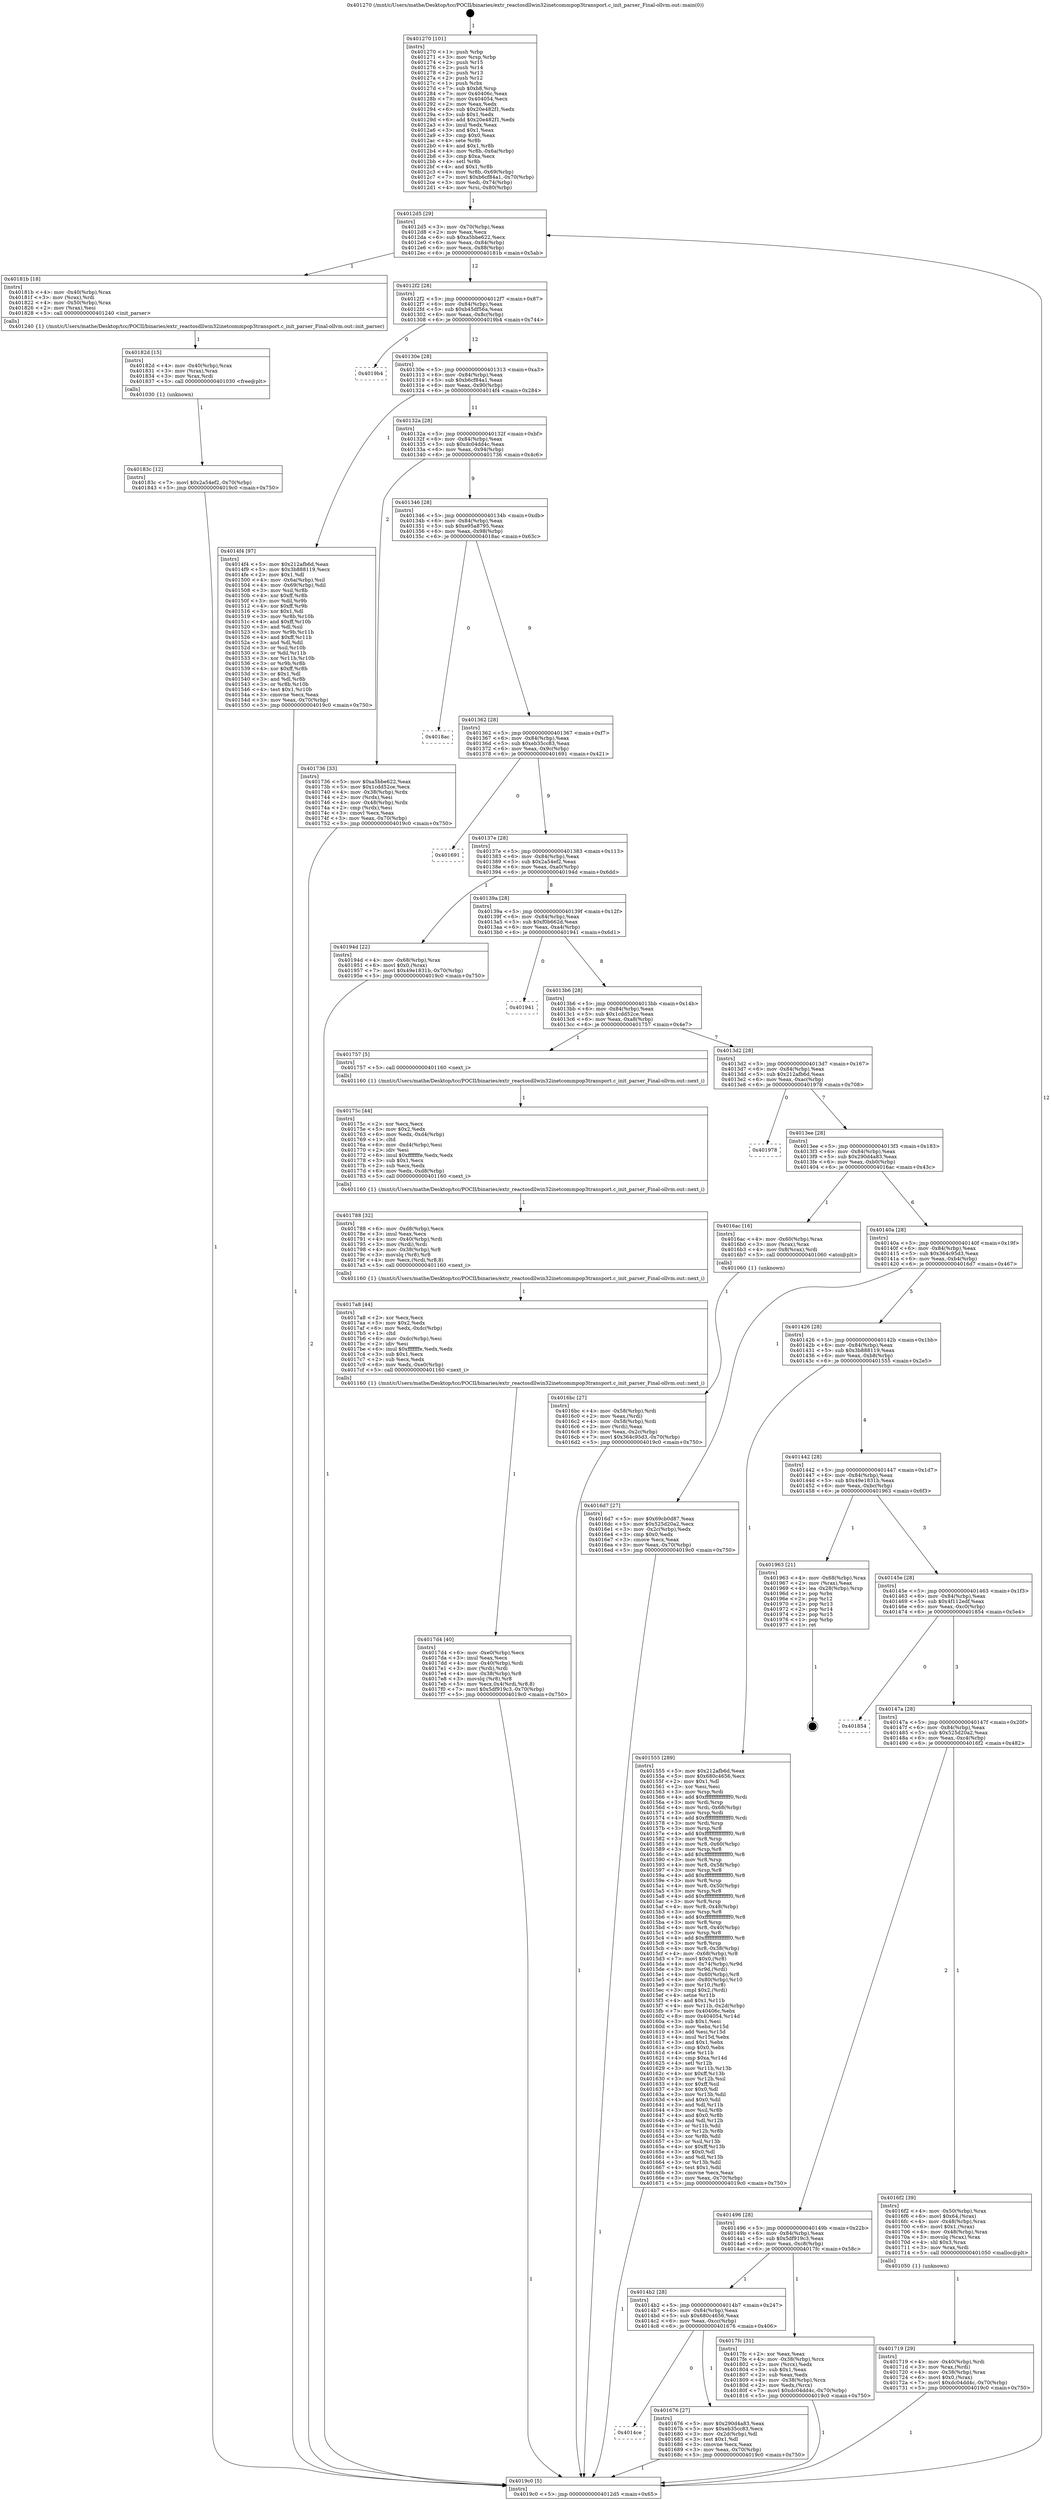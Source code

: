 digraph "0x401270" {
  label = "0x401270 (/mnt/c/Users/mathe/Desktop/tcc/POCII/binaries/extr_reactosdllwin32inetcommpop3transport.c_init_parser_Final-ollvm.out::main(0))"
  labelloc = "t"
  node[shape=record]

  Entry [label="",width=0.3,height=0.3,shape=circle,fillcolor=black,style=filled]
  "0x4012d5" [label="{
     0x4012d5 [29]\l
     | [instrs]\l
     &nbsp;&nbsp;0x4012d5 \<+3\>: mov -0x70(%rbp),%eax\l
     &nbsp;&nbsp;0x4012d8 \<+2\>: mov %eax,%ecx\l
     &nbsp;&nbsp;0x4012da \<+6\>: sub $0xa5bbe622,%ecx\l
     &nbsp;&nbsp;0x4012e0 \<+6\>: mov %eax,-0x84(%rbp)\l
     &nbsp;&nbsp;0x4012e6 \<+6\>: mov %ecx,-0x88(%rbp)\l
     &nbsp;&nbsp;0x4012ec \<+6\>: je 000000000040181b \<main+0x5ab\>\l
  }"]
  "0x40181b" [label="{
     0x40181b [18]\l
     | [instrs]\l
     &nbsp;&nbsp;0x40181b \<+4\>: mov -0x40(%rbp),%rax\l
     &nbsp;&nbsp;0x40181f \<+3\>: mov (%rax),%rdi\l
     &nbsp;&nbsp;0x401822 \<+4\>: mov -0x50(%rbp),%rax\l
     &nbsp;&nbsp;0x401826 \<+2\>: mov (%rax),%esi\l
     &nbsp;&nbsp;0x401828 \<+5\>: call 0000000000401240 \<init_parser\>\l
     | [calls]\l
     &nbsp;&nbsp;0x401240 \{1\} (/mnt/c/Users/mathe/Desktop/tcc/POCII/binaries/extr_reactosdllwin32inetcommpop3transport.c_init_parser_Final-ollvm.out::init_parser)\l
  }"]
  "0x4012f2" [label="{
     0x4012f2 [28]\l
     | [instrs]\l
     &nbsp;&nbsp;0x4012f2 \<+5\>: jmp 00000000004012f7 \<main+0x87\>\l
     &nbsp;&nbsp;0x4012f7 \<+6\>: mov -0x84(%rbp),%eax\l
     &nbsp;&nbsp;0x4012fd \<+5\>: sub $0xb45df56a,%eax\l
     &nbsp;&nbsp;0x401302 \<+6\>: mov %eax,-0x8c(%rbp)\l
     &nbsp;&nbsp;0x401308 \<+6\>: je 00000000004019b4 \<main+0x744\>\l
  }"]
  Exit [label="",width=0.3,height=0.3,shape=circle,fillcolor=black,style=filled,peripheries=2]
  "0x4019b4" [label="{
     0x4019b4\l
  }", style=dashed]
  "0x40130e" [label="{
     0x40130e [28]\l
     | [instrs]\l
     &nbsp;&nbsp;0x40130e \<+5\>: jmp 0000000000401313 \<main+0xa3\>\l
     &nbsp;&nbsp;0x401313 \<+6\>: mov -0x84(%rbp),%eax\l
     &nbsp;&nbsp;0x401319 \<+5\>: sub $0xb6cf84a1,%eax\l
     &nbsp;&nbsp;0x40131e \<+6\>: mov %eax,-0x90(%rbp)\l
     &nbsp;&nbsp;0x401324 \<+6\>: je 00000000004014f4 \<main+0x284\>\l
  }"]
  "0x40183c" [label="{
     0x40183c [12]\l
     | [instrs]\l
     &nbsp;&nbsp;0x40183c \<+7\>: movl $0x2a54ef2,-0x70(%rbp)\l
     &nbsp;&nbsp;0x401843 \<+5\>: jmp 00000000004019c0 \<main+0x750\>\l
  }"]
  "0x4014f4" [label="{
     0x4014f4 [97]\l
     | [instrs]\l
     &nbsp;&nbsp;0x4014f4 \<+5\>: mov $0x212afb6d,%eax\l
     &nbsp;&nbsp;0x4014f9 \<+5\>: mov $0x3b888119,%ecx\l
     &nbsp;&nbsp;0x4014fe \<+2\>: mov $0x1,%dl\l
     &nbsp;&nbsp;0x401500 \<+4\>: mov -0x6a(%rbp),%sil\l
     &nbsp;&nbsp;0x401504 \<+4\>: mov -0x69(%rbp),%dil\l
     &nbsp;&nbsp;0x401508 \<+3\>: mov %sil,%r8b\l
     &nbsp;&nbsp;0x40150b \<+4\>: xor $0xff,%r8b\l
     &nbsp;&nbsp;0x40150f \<+3\>: mov %dil,%r9b\l
     &nbsp;&nbsp;0x401512 \<+4\>: xor $0xff,%r9b\l
     &nbsp;&nbsp;0x401516 \<+3\>: xor $0x1,%dl\l
     &nbsp;&nbsp;0x401519 \<+3\>: mov %r8b,%r10b\l
     &nbsp;&nbsp;0x40151c \<+4\>: and $0xff,%r10b\l
     &nbsp;&nbsp;0x401520 \<+3\>: and %dl,%sil\l
     &nbsp;&nbsp;0x401523 \<+3\>: mov %r9b,%r11b\l
     &nbsp;&nbsp;0x401526 \<+4\>: and $0xff,%r11b\l
     &nbsp;&nbsp;0x40152a \<+3\>: and %dl,%dil\l
     &nbsp;&nbsp;0x40152d \<+3\>: or %sil,%r10b\l
     &nbsp;&nbsp;0x401530 \<+3\>: or %dil,%r11b\l
     &nbsp;&nbsp;0x401533 \<+3\>: xor %r11b,%r10b\l
     &nbsp;&nbsp;0x401536 \<+3\>: or %r9b,%r8b\l
     &nbsp;&nbsp;0x401539 \<+4\>: xor $0xff,%r8b\l
     &nbsp;&nbsp;0x40153d \<+3\>: or $0x1,%dl\l
     &nbsp;&nbsp;0x401540 \<+3\>: and %dl,%r8b\l
     &nbsp;&nbsp;0x401543 \<+3\>: or %r8b,%r10b\l
     &nbsp;&nbsp;0x401546 \<+4\>: test $0x1,%r10b\l
     &nbsp;&nbsp;0x40154a \<+3\>: cmovne %ecx,%eax\l
     &nbsp;&nbsp;0x40154d \<+3\>: mov %eax,-0x70(%rbp)\l
     &nbsp;&nbsp;0x401550 \<+5\>: jmp 00000000004019c0 \<main+0x750\>\l
  }"]
  "0x40132a" [label="{
     0x40132a [28]\l
     | [instrs]\l
     &nbsp;&nbsp;0x40132a \<+5\>: jmp 000000000040132f \<main+0xbf\>\l
     &nbsp;&nbsp;0x40132f \<+6\>: mov -0x84(%rbp),%eax\l
     &nbsp;&nbsp;0x401335 \<+5\>: sub $0xdc04dd4c,%eax\l
     &nbsp;&nbsp;0x40133a \<+6\>: mov %eax,-0x94(%rbp)\l
     &nbsp;&nbsp;0x401340 \<+6\>: je 0000000000401736 \<main+0x4c6\>\l
  }"]
  "0x4019c0" [label="{
     0x4019c0 [5]\l
     | [instrs]\l
     &nbsp;&nbsp;0x4019c0 \<+5\>: jmp 00000000004012d5 \<main+0x65\>\l
  }"]
  "0x401270" [label="{
     0x401270 [101]\l
     | [instrs]\l
     &nbsp;&nbsp;0x401270 \<+1\>: push %rbp\l
     &nbsp;&nbsp;0x401271 \<+3\>: mov %rsp,%rbp\l
     &nbsp;&nbsp;0x401274 \<+2\>: push %r15\l
     &nbsp;&nbsp;0x401276 \<+2\>: push %r14\l
     &nbsp;&nbsp;0x401278 \<+2\>: push %r13\l
     &nbsp;&nbsp;0x40127a \<+2\>: push %r12\l
     &nbsp;&nbsp;0x40127c \<+1\>: push %rbx\l
     &nbsp;&nbsp;0x40127d \<+7\>: sub $0xb8,%rsp\l
     &nbsp;&nbsp;0x401284 \<+7\>: mov 0x40406c,%eax\l
     &nbsp;&nbsp;0x40128b \<+7\>: mov 0x404054,%ecx\l
     &nbsp;&nbsp;0x401292 \<+2\>: mov %eax,%edx\l
     &nbsp;&nbsp;0x401294 \<+6\>: sub $0x20e482f1,%edx\l
     &nbsp;&nbsp;0x40129a \<+3\>: sub $0x1,%edx\l
     &nbsp;&nbsp;0x40129d \<+6\>: add $0x20e482f1,%edx\l
     &nbsp;&nbsp;0x4012a3 \<+3\>: imul %edx,%eax\l
     &nbsp;&nbsp;0x4012a6 \<+3\>: and $0x1,%eax\l
     &nbsp;&nbsp;0x4012a9 \<+3\>: cmp $0x0,%eax\l
     &nbsp;&nbsp;0x4012ac \<+4\>: sete %r8b\l
     &nbsp;&nbsp;0x4012b0 \<+4\>: and $0x1,%r8b\l
     &nbsp;&nbsp;0x4012b4 \<+4\>: mov %r8b,-0x6a(%rbp)\l
     &nbsp;&nbsp;0x4012b8 \<+3\>: cmp $0xa,%ecx\l
     &nbsp;&nbsp;0x4012bb \<+4\>: setl %r8b\l
     &nbsp;&nbsp;0x4012bf \<+4\>: and $0x1,%r8b\l
     &nbsp;&nbsp;0x4012c3 \<+4\>: mov %r8b,-0x69(%rbp)\l
     &nbsp;&nbsp;0x4012c7 \<+7\>: movl $0xb6cf84a1,-0x70(%rbp)\l
     &nbsp;&nbsp;0x4012ce \<+3\>: mov %edi,-0x74(%rbp)\l
     &nbsp;&nbsp;0x4012d1 \<+4\>: mov %rsi,-0x80(%rbp)\l
  }"]
  "0x40182d" [label="{
     0x40182d [15]\l
     | [instrs]\l
     &nbsp;&nbsp;0x40182d \<+4\>: mov -0x40(%rbp),%rax\l
     &nbsp;&nbsp;0x401831 \<+3\>: mov (%rax),%rax\l
     &nbsp;&nbsp;0x401834 \<+3\>: mov %rax,%rdi\l
     &nbsp;&nbsp;0x401837 \<+5\>: call 0000000000401030 \<free@plt\>\l
     | [calls]\l
     &nbsp;&nbsp;0x401030 \{1\} (unknown)\l
  }"]
  "0x401736" [label="{
     0x401736 [33]\l
     | [instrs]\l
     &nbsp;&nbsp;0x401736 \<+5\>: mov $0xa5bbe622,%eax\l
     &nbsp;&nbsp;0x40173b \<+5\>: mov $0x1cdd52ce,%ecx\l
     &nbsp;&nbsp;0x401740 \<+4\>: mov -0x38(%rbp),%rdx\l
     &nbsp;&nbsp;0x401744 \<+2\>: mov (%rdx),%esi\l
     &nbsp;&nbsp;0x401746 \<+4\>: mov -0x48(%rbp),%rdx\l
     &nbsp;&nbsp;0x40174a \<+2\>: cmp (%rdx),%esi\l
     &nbsp;&nbsp;0x40174c \<+3\>: cmovl %ecx,%eax\l
     &nbsp;&nbsp;0x40174f \<+3\>: mov %eax,-0x70(%rbp)\l
     &nbsp;&nbsp;0x401752 \<+5\>: jmp 00000000004019c0 \<main+0x750\>\l
  }"]
  "0x401346" [label="{
     0x401346 [28]\l
     | [instrs]\l
     &nbsp;&nbsp;0x401346 \<+5\>: jmp 000000000040134b \<main+0xdb\>\l
     &nbsp;&nbsp;0x40134b \<+6\>: mov -0x84(%rbp),%eax\l
     &nbsp;&nbsp;0x401351 \<+5\>: sub $0xe95a8795,%eax\l
     &nbsp;&nbsp;0x401356 \<+6\>: mov %eax,-0x98(%rbp)\l
     &nbsp;&nbsp;0x40135c \<+6\>: je 00000000004018ac \<main+0x63c\>\l
  }"]
  "0x4017d4" [label="{
     0x4017d4 [40]\l
     | [instrs]\l
     &nbsp;&nbsp;0x4017d4 \<+6\>: mov -0xe0(%rbp),%ecx\l
     &nbsp;&nbsp;0x4017da \<+3\>: imul %eax,%ecx\l
     &nbsp;&nbsp;0x4017dd \<+4\>: mov -0x40(%rbp),%rdi\l
     &nbsp;&nbsp;0x4017e1 \<+3\>: mov (%rdi),%rdi\l
     &nbsp;&nbsp;0x4017e4 \<+4\>: mov -0x38(%rbp),%r8\l
     &nbsp;&nbsp;0x4017e8 \<+3\>: movslq (%r8),%r8\l
     &nbsp;&nbsp;0x4017eb \<+5\>: mov %ecx,0x4(%rdi,%r8,8)\l
     &nbsp;&nbsp;0x4017f0 \<+7\>: movl $0x5df919c3,-0x70(%rbp)\l
     &nbsp;&nbsp;0x4017f7 \<+5\>: jmp 00000000004019c0 \<main+0x750\>\l
  }"]
  "0x4018ac" [label="{
     0x4018ac\l
  }", style=dashed]
  "0x401362" [label="{
     0x401362 [28]\l
     | [instrs]\l
     &nbsp;&nbsp;0x401362 \<+5\>: jmp 0000000000401367 \<main+0xf7\>\l
     &nbsp;&nbsp;0x401367 \<+6\>: mov -0x84(%rbp),%eax\l
     &nbsp;&nbsp;0x40136d \<+5\>: sub $0xeb35cc83,%eax\l
     &nbsp;&nbsp;0x401372 \<+6\>: mov %eax,-0x9c(%rbp)\l
     &nbsp;&nbsp;0x401378 \<+6\>: je 0000000000401691 \<main+0x421\>\l
  }"]
  "0x4017a8" [label="{
     0x4017a8 [44]\l
     | [instrs]\l
     &nbsp;&nbsp;0x4017a8 \<+2\>: xor %ecx,%ecx\l
     &nbsp;&nbsp;0x4017aa \<+5\>: mov $0x2,%edx\l
     &nbsp;&nbsp;0x4017af \<+6\>: mov %edx,-0xdc(%rbp)\l
     &nbsp;&nbsp;0x4017b5 \<+1\>: cltd\l
     &nbsp;&nbsp;0x4017b6 \<+6\>: mov -0xdc(%rbp),%esi\l
     &nbsp;&nbsp;0x4017bc \<+2\>: idiv %esi\l
     &nbsp;&nbsp;0x4017be \<+6\>: imul $0xfffffffe,%edx,%edx\l
     &nbsp;&nbsp;0x4017c4 \<+3\>: sub $0x1,%ecx\l
     &nbsp;&nbsp;0x4017c7 \<+2\>: sub %ecx,%edx\l
     &nbsp;&nbsp;0x4017c9 \<+6\>: mov %edx,-0xe0(%rbp)\l
     &nbsp;&nbsp;0x4017cf \<+5\>: call 0000000000401160 \<next_i\>\l
     | [calls]\l
     &nbsp;&nbsp;0x401160 \{1\} (/mnt/c/Users/mathe/Desktop/tcc/POCII/binaries/extr_reactosdllwin32inetcommpop3transport.c_init_parser_Final-ollvm.out::next_i)\l
  }"]
  "0x401691" [label="{
     0x401691\l
  }", style=dashed]
  "0x40137e" [label="{
     0x40137e [28]\l
     | [instrs]\l
     &nbsp;&nbsp;0x40137e \<+5\>: jmp 0000000000401383 \<main+0x113\>\l
     &nbsp;&nbsp;0x401383 \<+6\>: mov -0x84(%rbp),%eax\l
     &nbsp;&nbsp;0x401389 \<+5\>: sub $0x2a54ef2,%eax\l
     &nbsp;&nbsp;0x40138e \<+6\>: mov %eax,-0xa0(%rbp)\l
     &nbsp;&nbsp;0x401394 \<+6\>: je 000000000040194d \<main+0x6dd\>\l
  }"]
  "0x401788" [label="{
     0x401788 [32]\l
     | [instrs]\l
     &nbsp;&nbsp;0x401788 \<+6\>: mov -0xd8(%rbp),%ecx\l
     &nbsp;&nbsp;0x40178e \<+3\>: imul %eax,%ecx\l
     &nbsp;&nbsp;0x401791 \<+4\>: mov -0x40(%rbp),%rdi\l
     &nbsp;&nbsp;0x401795 \<+3\>: mov (%rdi),%rdi\l
     &nbsp;&nbsp;0x401798 \<+4\>: mov -0x38(%rbp),%r8\l
     &nbsp;&nbsp;0x40179c \<+3\>: movslq (%r8),%r8\l
     &nbsp;&nbsp;0x40179f \<+4\>: mov %ecx,(%rdi,%r8,8)\l
     &nbsp;&nbsp;0x4017a3 \<+5\>: call 0000000000401160 \<next_i\>\l
     | [calls]\l
     &nbsp;&nbsp;0x401160 \{1\} (/mnt/c/Users/mathe/Desktop/tcc/POCII/binaries/extr_reactosdllwin32inetcommpop3transport.c_init_parser_Final-ollvm.out::next_i)\l
  }"]
  "0x40194d" [label="{
     0x40194d [22]\l
     | [instrs]\l
     &nbsp;&nbsp;0x40194d \<+4\>: mov -0x68(%rbp),%rax\l
     &nbsp;&nbsp;0x401951 \<+6\>: movl $0x0,(%rax)\l
     &nbsp;&nbsp;0x401957 \<+7\>: movl $0x49e1831b,-0x70(%rbp)\l
     &nbsp;&nbsp;0x40195e \<+5\>: jmp 00000000004019c0 \<main+0x750\>\l
  }"]
  "0x40139a" [label="{
     0x40139a [28]\l
     | [instrs]\l
     &nbsp;&nbsp;0x40139a \<+5\>: jmp 000000000040139f \<main+0x12f\>\l
     &nbsp;&nbsp;0x40139f \<+6\>: mov -0x84(%rbp),%eax\l
     &nbsp;&nbsp;0x4013a5 \<+5\>: sub $0xf0b662d,%eax\l
     &nbsp;&nbsp;0x4013aa \<+6\>: mov %eax,-0xa4(%rbp)\l
     &nbsp;&nbsp;0x4013b0 \<+6\>: je 0000000000401941 \<main+0x6d1\>\l
  }"]
  "0x40175c" [label="{
     0x40175c [44]\l
     | [instrs]\l
     &nbsp;&nbsp;0x40175c \<+2\>: xor %ecx,%ecx\l
     &nbsp;&nbsp;0x40175e \<+5\>: mov $0x2,%edx\l
     &nbsp;&nbsp;0x401763 \<+6\>: mov %edx,-0xd4(%rbp)\l
     &nbsp;&nbsp;0x401769 \<+1\>: cltd\l
     &nbsp;&nbsp;0x40176a \<+6\>: mov -0xd4(%rbp),%esi\l
     &nbsp;&nbsp;0x401770 \<+2\>: idiv %esi\l
     &nbsp;&nbsp;0x401772 \<+6\>: imul $0xfffffffe,%edx,%edx\l
     &nbsp;&nbsp;0x401778 \<+3\>: sub $0x1,%ecx\l
     &nbsp;&nbsp;0x40177b \<+2\>: sub %ecx,%edx\l
     &nbsp;&nbsp;0x40177d \<+6\>: mov %edx,-0xd8(%rbp)\l
     &nbsp;&nbsp;0x401783 \<+5\>: call 0000000000401160 \<next_i\>\l
     | [calls]\l
     &nbsp;&nbsp;0x401160 \{1\} (/mnt/c/Users/mathe/Desktop/tcc/POCII/binaries/extr_reactosdllwin32inetcommpop3transport.c_init_parser_Final-ollvm.out::next_i)\l
  }"]
  "0x401941" [label="{
     0x401941\l
  }", style=dashed]
  "0x4013b6" [label="{
     0x4013b6 [28]\l
     | [instrs]\l
     &nbsp;&nbsp;0x4013b6 \<+5\>: jmp 00000000004013bb \<main+0x14b\>\l
     &nbsp;&nbsp;0x4013bb \<+6\>: mov -0x84(%rbp),%eax\l
     &nbsp;&nbsp;0x4013c1 \<+5\>: sub $0x1cdd52ce,%eax\l
     &nbsp;&nbsp;0x4013c6 \<+6\>: mov %eax,-0xa8(%rbp)\l
     &nbsp;&nbsp;0x4013cc \<+6\>: je 0000000000401757 \<main+0x4e7\>\l
  }"]
  "0x401719" [label="{
     0x401719 [29]\l
     | [instrs]\l
     &nbsp;&nbsp;0x401719 \<+4\>: mov -0x40(%rbp),%rdi\l
     &nbsp;&nbsp;0x40171d \<+3\>: mov %rax,(%rdi)\l
     &nbsp;&nbsp;0x401720 \<+4\>: mov -0x38(%rbp),%rax\l
     &nbsp;&nbsp;0x401724 \<+6\>: movl $0x0,(%rax)\l
     &nbsp;&nbsp;0x40172a \<+7\>: movl $0xdc04dd4c,-0x70(%rbp)\l
     &nbsp;&nbsp;0x401731 \<+5\>: jmp 00000000004019c0 \<main+0x750\>\l
  }"]
  "0x401757" [label="{
     0x401757 [5]\l
     | [instrs]\l
     &nbsp;&nbsp;0x401757 \<+5\>: call 0000000000401160 \<next_i\>\l
     | [calls]\l
     &nbsp;&nbsp;0x401160 \{1\} (/mnt/c/Users/mathe/Desktop/tcc/POCII/binaries/extr_reactosdllwin32inetcommpop3transport.c_init_parser_Final-ollvm.out::next_i)\l
  }"]
  "0x4013d2" [label="{
     0x4013d2 [28]\l
     | [instrs]\l
     &nbsp;&nbsp;0x4013d2 \<+5\>: jmp 00000000004013d7 \<main+0x167\>\l
     &nbsp;&nbsp;0x4013d7 \<+6\>: mov -0x84(%rbp),%eax\l
     &nbsp;&nbsp;0x4013dd \<+5\>: sub $0x212afb6d,%eax\l
     &nbsp;&nbsp;0x4013e2 \<+6\>: mov %eax,-0xac(%rbp)\l
     &nbsp;&nbsp;0x4013e8 \<+6\>: je 0000000000401978 \<main+0x708\>\l
  }"]
  "0x4016bc" [label="{
     0x4016bc [27]\l
     | [instrs]\l
     &nbsp;&nbsp;0x4016bc \<+4\>: mov -0x58(%rbp),%rdi\l
     &nbsp;&nbsp;0x4016c0 \<+2\>: mov %eax,(%rdi)\l
     &nbsp;&nbsp;0x4016c2 \<+4\>: mov -0x58(%rbp),%rdi\l
     &nbsp;&nbsp;0x4016c6 \<+2\>: mov (%rdi),%eax\l
     &nbsp;&nbsp;0x4016c8 \<+3\>: mov %eax,-0x2c(%rbp)\l
     &nbsp;&nbsp;0x4016cb \<+7\>: movl $0x364c95d3,-0x70(%rbp)\l
     &nbsp;&nbsp;0x4016d2 \<+5\>: jmp 00000000004019c0 \<main+0x750\>\l
  }"]
  "0x401978" [label="{
     0x401978\l
  }", style=dashed]
  "0x4013ee" [label="{
     0x4013ee [28]\l
     | [instrs]\l
     &nbsp;&nbsp;0x4013ee \<+5\>: jmp 00000000004013f3 \<main+0x183\>\l
     &nbsp;&nbsp;0x4013f3 \<+6\>: mov -0x84(%rbp),%eax\l
     &nbsp;&nbsp;0x4013f9 \<+5\>: sub $0x290d4a83,%eax\l
     &nbsp;&nbsp;0x4013fe \<+6\>: mov %eax,-0xb0(%rbp)\l
     &nbsp;&nbsp;0x401404 \<+6\>: je 00000000004016ac \<main+0x43c\>\l
  }"]
  "0x4014ce" [label="{
     0x4014ce\l
  }", style=dashed]
  "0x4016ac" [label="{
     0x4016ac [16]\l
     | [instrs]\l
     &nbsp;&nbsp;0x4016ac \<+4\>: mov -0x60(%rbp),%rax\l
     &nbsp;&nbsp;0x4016b0 \<+3\>: mov (%rax),%rax\l
     &nbsp;&nbsp;0x4016b3 \<+4\>: mov 0x8(%rax),%rdi\l
     &nbsp;&nbsp;0x4016b7 \<+5\>: call 0000000000401060 \<atoi@plt\>\l
     | [calls]\l
     &nbsp;&nbsp;0x401060 \{1\} (unknown)\l
  }"]
  "0x40140a" [label="{
     0x40140a [28]\l
     | [instrs]\l
     &nbsp;&nbsp;0x40140a \<+5\>: jmp 000000000040140f \<main+0x19f\>\l
     &nbsp;&nbsp;0x40140f \<+6\>: mov -0x84(%rbp),%eax\l
     &nbsp;&nbsp;0x401415 \<+5\>: sub $0x364c95d3,%eax\l
     &nbsp;&nbsp;0x40141a \<+6\>: mov %eax,-0xb4(%rbp)\l
     &nbsp;&nbsp;0x401420 \<+6\>: je 00000000004016d7 \<main+0x467\>\l
  }"]
  "0x401676" [label="{
     0x401676 [27]\l
     | [instrs]\l
     &nbsp;&nbsp;0x401676 \<+5\>: mov $0x290d4a83,%eax\l
     &nbsp;&nbsp;0x40167b \<+5\>: mov $0xeb35cc83,%ecx\l
     &nbsp;&nbsp;0x401680 \<+3\>: mov -0x2d(%rbp),%dl\l
     &nbsp;&nbsp;0x401683 \<+3\>: test $0x1,%dl\l
     &nbsp;&nbsp;0x401686 \<+3\>: cmovne %ecx,%eax\l
     &nbsp;&nbsp;0x401689 \<+3\>: mov %eax,-0x70(%rbp)\l
     &nbsp;&nbsp;0x40168c \<+5\>: jmp 00000000004019c0 \<main+0x750\>\l
  }"]
  "0x4016d7" [label="{
     0x4016d7 [27]\l
     | [instrs]\l
     &nbsp;&nbsp;0x4016d7 \<+5\>: mov $0x69cb0d87,%eax\l
     &nbsp;&nbsp;0x4016dc \<+5\>: mov $0x525d20a2,%ecx\l
     &nbsp;&nbsp;0x4016e1 \<+3\>: mov -0x2c(%rbp),%edx\l
     &nbsp;&nbsp;0x4016e4 \<+3\>: cmp $0x0,%edx\l
     &nbsp;&nbsp;0x4016e7 \<+3\>: cmove %ecx,%eax\l
     &nbsp;&nbsp;0x4016ea \<+3\>: mov %eax,-0x70(%rbp)\l
     &nbsp;&nbsp;0x4016ed \<+5\>: jmp 00000000004019c0 \<main+0x750\>\l
  }"]
  "0x401426" [label="{
     0x401426 [28]\l
     | [instrs]\l
     &nbsp;&nbsp;0x401426 \<+5\>: jmp 000000000040142b \<main+0x1bb\>\l
     &nbsp;&nbsp;0x40142b \<+6\>: mov -0x84(%rbp),%eax\l
     &nbsp;&nbsp;0x401431 \<+5\>: sub $0x3b888119,%eax\l
     &nbsp;&nbsp;0x401436 \<+6\>: mov %eax,-0xb8(%rbp)\l
     &nbsp;&nbsp;0x40143c \<+6\>: je 0000000000401555 \<main+0x2e5\>\l
  }"]
  "0x4014b2" [label="{
     0x4014b2 [28]\l
     | [instrs]\l
     &nbsp;&nbsp;0x4014b2 \<+5\>: jmp 00000000004014b7 \<main+0x247\>\l
     &nbsp;&nbsp;0x4014b7 \<+6\>: mov -0x84(%rbp),%eax\l
     &nbsp;&nbsp;0x4014bd \<+5\>: sub $0x680c4656,%eax\l
     &nbsp;&nbsp;0x4014c2 \<+6\>: mov %eax,-0xcc(%rbp)\l
     &nbsp;&nbsp;0x4014c8 \<+6\>: je 0000000000401676 \<main+0x406\>\l
  }"]
  "0x401555" [label="{
     0x401555 [289]\l
     | [instrs]\l
     &nbsp;&nbsp;0x401555 \<+5\>: mov $0x212afb6d,%eax\l
     &nbsp;&nbsp;0x40155a \<+5\>: mov $0x680c4656,%ecx\l
     &nbsp;&nbsp;0x40155f \<+2\>: mov $0x1,%dl\l
     &nbsp;&nbsp;0x401561 \<+2\>: xor %esi,%esi\l
     &nbsp;&nbsp;0x401563 \<+3\>: mov %rsp,%rdi\l
     &nbsp;&nbsp;0x401566 \<+4\>: add $0xfffffffffffffff0,%rdi\l
     &nbsp;&nbsp;0x40156a \<+3\>: mov %rdi,%rsp\l
     &nbsp;&nbsp;0x40156d \<+4\>: mov %rdi,-0x68(%rbp)\l
     &nbsp;&nbsp;0x401571 \<+3\>: mov %rsp,%rdi\l
     &nbsp;&nbsp;0x401574 \<+4\>: add $0xfffffffffffffff0,%rdi\l
     &nbsp;&nbsp;0x401578 \<+3\>: mov %rdi,%rsp\l
     &nbsp;&nbsp;0x40157b \<+3\>: mov %rsp,%r8\l
     &nbsp;&nbsp;0x40157e \<+4\>: add $0xfffffffffffffff0,%r8\l
     &nbsp;&nbsp;0x401582 \<+3\>: mov %r8,%rsp\l
     &nbsp;&nbsp;0x401585 \<+4\>: mov %r8,-0x60(%rbp)\l
     &nbsp;&nbsp;0x401589 \<+3\>: mov %rsp,%r8\l
     &nbsp;&nbsp;0x40158c \<+4\>: add $0xfffffffffffffff0,%r8\l
     &nbsp;&nbsp;0x401590 \<+3\>: mov %r8,%rsp\l
     &nbsp;&nbsp;0x401593 \<+4\>: mov %r8,-0x58(%rbp)\l
     &nbsp;&nbsp;0x401597 \<+3\>: mov %rsp,%r8\l
     &nbsp;&nbsp;0x40159a \<+4\>: add $0xfffffffffffffff0,%r8\l
     &nbsp;&nbsp;0x40159e \<+3\>: mov %r8,%rsp\l
     &nbsp;&nbsp;0x4015a1 \<+4\>: mov %r8,-0x50(%rbp)\l
     &nbsp;&nbsp;0x4015a5 \<+3\>: mov %rsp,%r8\l
     &nbsp;&nbsp;0x4015a8 \<+4\>: add $0xfffffffffffffff0,%r8\l
     &nbsp;&nbsp;0x4015ac \<+3\>: mov %r8,%rsp\l
     &nbsp;&nbsp;0x4015af \<+4\>: mov %r8,-0x48(%rbp)\l
     &nbsp;&nbsp;0x4015b3 \<+3\>: mov %rsp,%r8\l
     &nbsp;&nbsp;0x4015b6 \<+4\>: add $0xfffffffffffffff0,%r8\l
     &nbsp;&nbsp;0x4015ba \<+3\>: mov %r8,%rsp\l
     &nbsp;&nbsp;0x4015bd \<+4\>: mov %r8,-0x40(%rbp)\l
     &nbsp;&nbsp;0x4015c1 \<+3\>: mov %rsp,%r8\l
     &nbsp;&nbsp;0x4015c4 \<+4\>: add $0xfffffffffffffff0,%r8\l
     &nbsp;&nbsp;0x4015c8 \<+3\>: mov %r8,%rsp\l
     &nbsp;&nbsp;0x4015cb \<+4\>: mov %r8,-0x38(%rbp)\l
     &nbsp;&nbsp;0x4015cf \<+4\>: mov -0x68(%rbp),%r8\l
     &nbsp;&nbsp;0x4015d3 \<+7\>: movl $0x0,(%r8)\l
     &nbsp;&nbsp;0x4015da \<+4\>: mov -0x74(%rbp),%r9d\l
     &nbsp;&nbsp;0x4015de \<+3\>: mov %r9d,(%rdi)\l
     &nbsp;&nbsp;0x4015e1 \<+4\>: mov -0x60(%rbp),%r8\l
     &nbsp;&nbsp;0x4015e5 \<+4\>: mov -0x80(%rbp),%r10\l
     &nbsp;&nbsp;0x4015e9 \<+3\>: mov %r10,(%r8)\l
     &nbsp;&nbsp;0x4015ec \<+3\>: cmpl $0x2,(%rdi)\l
     &nbsp;&nbsp;0x4015ef \<+4\>: setne %r11b\l
     &nbsp;&nbsp;0x4015f3 \<+4\>: and $0x1,%r11b\l
     &nbsp;&nbsp;0x4015f7 \<+4\>: mov %r11b,-0x2d(%rbp)\l
     &nbsp;&nbsp;0x4015fb \<+7\>: mov 0x40406c,%ebx\l
     &nbsp;&nbsp;0x401602 \<+8\>: mov 0x404054,%r14d\l
     &nbsp;&nbsp;0x40160a \<+3\>: sub $0x1,%esi\l
     &nbsp;&nbsp;0x40160d \<+3\>: mov %ebx,%r15d\l
     &nbsp;&nbsp;0x401610 \<+3\>: add %esi,%r15d\l
     &nbsp;&nbsp;0x401613 \<+4\>: imul %r15d,%ebx\l
     &nbsp;&nbsp;0x401617 \<+3\>: and $0x1,%ebx\l
     &nbsp;&nbsp;0x40161a \<+3\>: cmp $0x0,%ebx\l
     &nbsp;&nbsp;0x40161d \<+4\>: sete %r11b\l
     &nbsp;&nbsp;0x401621 \<+4\>: cmp $0xa,%r14d\l
     &nbsp;&nbsp;0x401625 \<+4\>: setl %r12b\l
     &nbsp;&nbsp;0x401629 \<+3\>: mov %r11b,%r13b\l
     &nbsp;&nbsp;0x40162c \<+4\>: xor $0xff,%r13b\l
     &nbsp;&nbsp;0x401630 \<+3\>: mov %r12b,%sil\l
     &nbsp;&nbsp;0x401633 \<+4\>: xor $0xff,%sil\l
     &nbsp;&nbsp;0x401637 \<+3\>: xor $0x0,%dl\l
     &nbsp;&nbsp;0x40163a \<+3\>: mov %r13b,%dil\l
     &nbsp;&nbsp;0x40163d \<+4\>: and $0x0,%dil\l
     &nbsp;&nbsp;0x401641 \<+3\>: and %dl,%r11b\l
     &nbsp;&nbsp;0x401644 \<+3\>: mov %sil,%r8b\l
     &nbsp;&nbsp;0x401647 \<+4\>: and $0x0,%r8b\l
     &nbsp;&nbsp;0x40164b \<+3\>: and %dl,%r12b\l
     &nbsp;&nbsp;0x40164e \<+3\>: or %r11b,%dil\l
     &nbsp;&nbsp;0x401651 \<+3\>: or %r12b,%r8b\l
     &nbsp;&nbsp;0x401654 \<+3\>: xor %r8b,%dil\l
     &nbsp;&nbsp;0x401657 \<+3\>: or %sil,%r13b\l
     &nbsp;&nbsp;0x40165a \<+4\>: xor $0xff,%r13b\l
     &nbsp;&nbsp;0x40165e \<+3\>: or $0x0,%dl\l
     &nbsp;&nbsp;0x401661 \<+3\>: and %dl,%r13b\l
     &nbsp;&nbsp;0x401664 \<+3\>: or %r13b,%dil\l
     &nbsp;&nbsp;0x401667 \<+4\>: test $0x1,%dil\l
     &nbsp;&nbsp;0x40166b \<+3\>: cmovne %ecx,%eax\l
     &nbsp;&nbsp;0x40166e \<+3\>: mov %eax,-0x70(%rbp)\l
     &nbsp;&nbsp;0x401671 \<+5\>: jmp 00000000004019c0 \<main+0x750\>\l
  }"]
  "0x401442" [label="{
     0x401442 [28]\l
     | [instrs]\l
     &nbsp;&nbsp;0x401442 \<+5\>: jmp 0000000000401447 \<main+0x1d7\>\l
     &nbsp;&nbsp;0x401447 \<+6\>: mov -0x84(%rbp),%eax\l
     &nbsp;&nbsp;0x40144d \<+5\>: sub $0x49e1831b,%eax\l
     &nbsp;&nbsp;0x401452 \<+6\>: mov %eax,-0xbc(%rbp)\l
     &nbsp;&nbsp;0x401458 \<+6\>: je 0000000000401963 \<main+0x6f3\>\l
  }"]
  "0x4017fc" [label="{
     0x4017fc [31]\l
     | [instrs]\l
     &nbsp;&nbsp;0x4017fc \<+2\>: xor %eax,%eax\l
     &nbsp;&nbsp;0x4017fe \<+4\>: mov -0x38(%rbp),%rcx\l
     &nbsp;&nbsp;0x401802 \<+2\>: mov (%rcx),%edx\l
     &nbsp;&nbsp;0x401804 \<+3\>: sub $0x1,%eax\l
     &nbsp;&nbsp;0x401807 \<+2\>: sub %eax,%edx\l
     &nbsp;&nbsp;0x401809 \<+4\>: mov -0x38(%rbp),%rcx\l
     &nbsp;&nbsp;0x40180d \<+2\>: mov %edx,(%rcx)\l
     &nbsp;&nbsp;0x40180f \<+7\>: movl $0xdc04dd4c,-0x70(%rbp)\l
     &nbsp;&nbsp;0x401816 \<+5\>: jmp 00000000004019c0 \<main+0x750\>\l
  }"]
  "0x401496" [label="{
     0x401496 [28]\l
     | [instrs]\l
     &nbsp;&nbsp;0x401496 \<+5\>: jmp 000000000040149b \<main+0x22b\>\l
     &nbsp;&nbsp;0x40149b \<+6\>: mov -0x84(%rbp),%eax\l
     &nbsp;&nbsp;0x4014a1 \<+5\>: sub $0x5df919c3,%eax\l
     &nbsp;&nbsp;0x4014a6 \<+6\>: mov %eax,-0xc8(%rbp)\l
     &nbsp;&nbsp;0x4014ac \<+6\>: je 00000000004017fc \<main+0x58c\>\l
  }"]
  "0x401963" [label="{
     0x401963 [21]\l
     | [instrs]\l
     &nbsp;&nbsp;0x401963 \<+4\>: mov -0x68(%rbp),%rax\l
     &nbsp;&nbsp;0x401967 \<+2\>: mov (%rax),%eax\l
     &nbsp;&nbsp;0x401969 \<+4\>: lea -0x28(%rbp),%rsp\l
     &nbsp;&nbsp;0x40196d \<+1\>: pop %rbx\l
     &nbsp;&nbsp;0x40196e \<+2\>: pop %r12\l
     &nbsp;&nbsp;0x401970 \<+2\>: pop %r13\l
     &nbsp;&nbsp;0x401972 \<+2\>: pop %r14\l
     &nbsp;&nbsp;0x401974 \<+2\>: pop %r15\l
     &nbsp;&nbsp;0x401976 \<+1\>: pop %rbp\l
     &nbsp;&nbsp;0x401977 \<+1\>: ret\l
  }"]
  "0x40145e" [label="{
     0x40145e [28]\l
     | [instrs]\l
     &nbsp;&nbsp;0x40145e \<+5\>: jmp 0000000000401463 \<main+0x1f3\>\l
     &nbsp;&nbsp;0x401463 \<+6\>: mov -0x84(%rbp),%eax\l
     &nbsp;&nbsp;0x401469 \<+5\>: sub $0x4f112edf,%eax\l
     &nbsp;&nbsp;0x40146e \<+6\>: mov %eax,-0xc0(%rbp)\l
     &nbsp;&nbsp;0x401474 \<+6\>: je 0000000000401854 \<main+0x5e4\>\l
  }"]
  "0x4016f2" [label="{
     0x4016f2 [39]\l
     | [instrs]\l
     &nbsp;&nbsp;0x4016f2 \<+4\>: mov -0x50(%rbp),%rax\l
     &nbsp;&nbsp;0x4016f6 \<+6\>: movl $0x64,(%rax)\l
     &nbsp;&nbsp;0x4016fc \<+4\>: mov -0x48(%rbp),%rax\l
     &nbsp;&nbsp;0x401700 \<+6\>: movl $0x1,(%rax)\l
     &nbsp;&nbsp;0x401706 \<+4\>: mov -0x48(%rbp),%rax\l
     &nbsp;&nbsp;0x40170a \<+3\>: movslq (%rax),%rax\l
     &nbsp;&nbsp;0x40170d \<+4\>: shl $0x3,%rax\l
     &nbsp;&nbsp;0x401711 \<+3\>: mov %rax,%rdi\l
     &nbsp;&nbsp;0x401714 \<+5\>: call 0000000000401050 \<malloc@plt\>\l
     | [calls]\l
     &nbsp;&nbsp;0x401050 \{1\} (unknown)\l
  }"]
  "0x401854" [label="{
     0x401854\l
  }", style=dashed]
  "0x40147a" [label="{
     0x40147a [28]\l
     | [instrs]\l
     &nbsp;&nbsp;0x40147a \<+5\>: jmp 000000000040147f \<main+0x20f\>\l
     &nbsp;&nbsp;0x40147f \<+6\>: mov -0x84(%rbp),%eax\l
     &nbsp;&nbsp;0x401485 \<+5\>: sub $0x525d20a2,%eax\l
     &nbsp;&nbsp;0x40148a \<+6\>: mov %eax,-0xc4(%rbp)\l
     &nbsp;&nbsp;0x401490 \<+6\>: je 00000000004016f2 \<main+0x482\>\l
  }"]
  Entry -> "0x401270" [label=" 1"]
  "0x4012d5" -> "0x40181b" [label=" 1"]
  "0x4012d5" -> "0x4012f2" [label=" 12"]
  "0x401963" -> Exit [label=" 1"]
  "0x4012f2" -> "0x4019b4" [label=" 0"]
  "0x4012f2" -> "0x40130e" [label=" 12"]
  "0x40194d" -> "0x4019c0" [label=" 1"]
  "0x40130e" -> "0x4014f4" [label=" 1"]
  "0x40130e" -> "0x40132a" [label=" 11"]
  "0x4014f4" -> "0x4019c0" [label=" 1"]
  "0x401270" -> "0x4012d5" [label=" 1"]
  "0x4019c0" -> "0x4012d5" [label=" 12"]
  "0x40183c" -> "0x4019c0" [label=" 1"]
  "0x40132a" -> "0x401736" [label=" 2"]
  "0x40132a" -> "0x401346" [label=" 9"]
  "0x40182d" -> "0x40183c" [label=" 1"]
  "0x401346" -> "0x4018ac" [label=" 0"]
  "0x401346" -> "0x401362" [label=" 9"]
  "0x40181b" -> "0x40182d" [label=" 1"]
  "0x401362" -> "0x401691" [label=" 0"]
  "0x401362" -> "0x40137e" [label=" 9"]
  "0x4017fc" -> "0x4019c0" [label=" 1"]
  "0x40137e" -> "0x40194d" [label=" 1"]
  "0x40137e" -> "0x40139a" [label=" 8"]
  "0x4017d4" -> "0x4019c0" [label=" 1"]
  "0x40139a" -> "0x401941" [label=" 0"]
  "0x40139a" -> "0x4013b6" [label=" 8"]
  "0x4017a8" -> "0x4017d4" [label=" 1"]
  "0x4013b6" -> "0x401757" [label=" 1"]
  "0x4013b6" -> "0x4013d2" [label=" 7"]
  "0x401788" -> "0x4017a8" [label=" 1"]
  "0x4013d2" -> "0x401978" [label=" 0"]
  "0x4013d2" -> "0x4013ee" [label=" 7"]
  "0x40175c" -> "0x401788" [label=" 1"]
  "0x4013ee" -> "0x4016ac" [label=" 1"]
  "0x4013ee" -> "0x40140a" [label=" 6"]
  "0x401757" -> "0x40175c" [label=" 1"]
  "0x40140a" -> "0x4016d7" [label=" 1"]
  "0x40140a" -> "0x401426" [label=" 5"]
  "0x401736" -> "0x4019c0" [label=" 2"]
  "0x401426" -> "0x401555" [label=" 1"]
  "0x401426" -> "0x401442" [label=" 4"]
  "0x4016f2" -> "0x401719" [label=" 1"]
  "0x401555" -> "0x4019c0" [label=" 1"]
  "0x4016d7" -> "0x4019c0" [label=" 1"]
  "0x401442" -> "0x401963" [label=" 1"]
  "0x401442" -> "0x40145e" [label=" 3"]
  "0x4016ac" -> "0x4016bc" [label=" 1"]
  "0x40145e" -> "0x401854" [label=" 0"]
  "0x40145e" -> "0x40147a" [label=" 3"]
  "0x401676" -> "0x4019c0" [label=" 1"]
  "0x40147a" -> "0x4016f2" [label=" 1"]
  "0x40147a" -> "0x401496" [label=" 2"]
  "0x4016bc" -> "0x4019c0" [label=" 1"]
  "0x401496" -> "0x4017fc" [label=" 1"]
  "0x401496" -> "0x4014b2" [label=" 1"]
  "0x401719" -> "0x4019c0" [label=" 1"]
  "0x4014b2" -> "0x401676" [label=" 1"]
  "0x4014b2" -> "0x4014ce" [label=" 0"]
}
